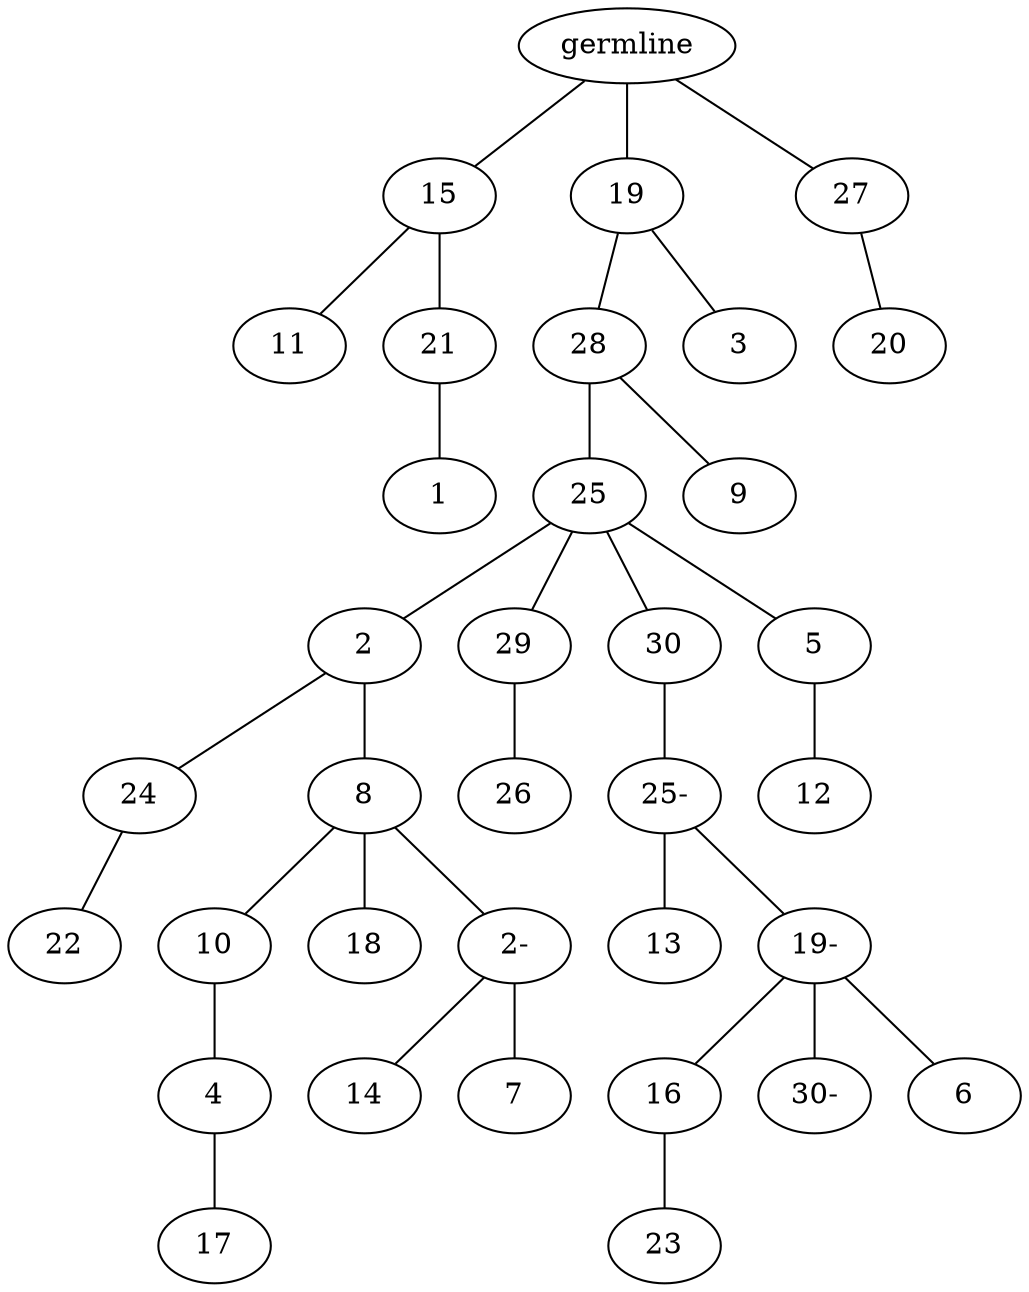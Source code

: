 graph tree {
    "139829642126384" [label="germline"];
    "139829644358464" [label="15"];
    "139829644359280" [label="11"];
    "139829644359568" [label="21"];
    "139829644360816" [label="1"];
    "139829644359136" [label="19"];
    "139829644358416" [label="28"];
    "139829644361680" [label="25"];
    "139829644358656" [label="2"];
    "139829648749568" [label="24"];
    "139829648852256" [label="22"];
    "139829648750672" [label="8"];
    "139829646693280" [label="10"];
    "139829646692464" [label="4"];
    "139829646694912" [label="17"];
    "139829646695584" [label="18"];
    "139829646694480" [label="2-"];
    "139829646694864" [label="14"];
    "139829646692752" [label="7"];
    "139829644360048" [label="29"];
    "139829646693760" [label="26"];
    "139829648752352" [label="30"];
    "139829646692944" [label="25-"];
    "139829646696352" [label="13"];
    "139829646693184" [label="19-"];
    "139829646694144" [label="16"];
    "139829646696160" [label="23"];
    "139829646693040" [label="30-"];
    "139829646695920" [label="6"];
    "139829646695680" [label="5"];
    "139829646696304" [label="12"];
    "139829644361248" [label="9"];
    "139829644361104" [label="3"];
    "139829644358320" [label="27"];
    "139829646693136" [label="20"];
    "139829642126384" -- "139829644358464";
    "139829642126384" -- "139829644359136";
    "139829642126384" -- "139829644358320";
    "139829644358464" -- "139829644359280";
    "139829644358464" -- "139829644359568";
    "139829644359568" -- "139829644360816";
    "139829644359136" -- "139829644358416";
    "139829644359136" -- "139829644361104";
    "139829644358416" -- "139829644361680";
    "139829644358416" -- "139829644361248";
    "139829644361680" -- "139829644358656";
    "139829644361680" -- "139829644360048";
    "139829644361680" -- "139829648752352";
    "139829644361680" -- "139829646695680";
    "139829644358656" -- "139829648749568";
    "139829644358656" -- "139829648750672";
    "139829648749568" -- "139829648852256";
    "139829648750672" -- "139829646693280";
    "139829648750672" -- "139829646695584";
    "139829648750672" -- "139829646694480";
    "139829646693280" -- "139829646692464";
    "139829646692464" -- "139829646694912";
    "139829646694480" -- "139829646694864";
    "139829646694480" -- "139829646692752";
    "139829644360048" -- "139829646693760";
    "139829648752352" -- "139829646692944";
    "139829646692944" -- "139829646696352";
    "139829646692944" -- "139829646693184";
    "139829646693184" -- "139829646694144";
    "139829646693184" -- "139829646693040";
    "139829646693184" -- "139829646695920";
    "139829646694144" -- "139829646696160";
    "139829646695680" -- "139829646696304";
    "139829644358320" -- "139829646693136";
}
